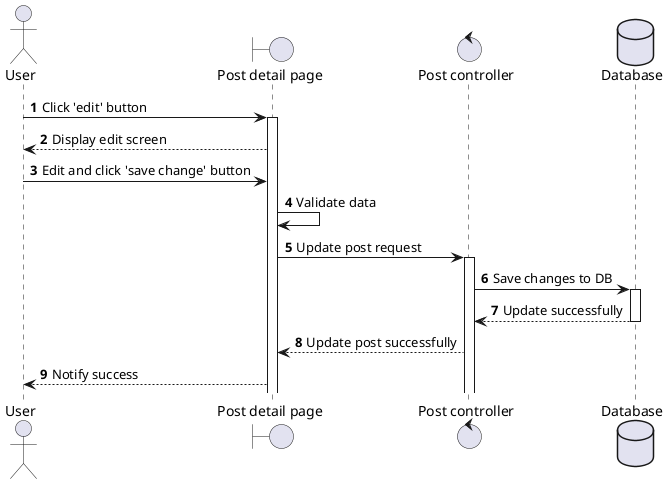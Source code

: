@startuml
autonumber
actor "User" as User
boundary "Post detail page" as Page
control "Post controller" as Ctl
database "Database" as DB
User -> Page ++: Click 'edit' button
Page --> User: Display edit screen
User -> Page: Edit and click 'save change' button
Page -> Page: Validate data
Page -> Ctl ++: Update post request
Ctl -> DB ++: Save changes to DB
DB --> Ctl: Update successfully
DB--
Ctl --> Page: Update post successfully
Page --> User: Notify success
@enduml